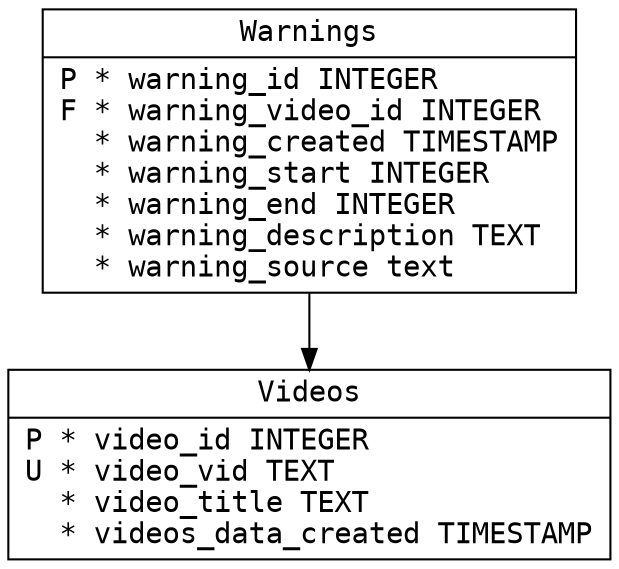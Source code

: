 digraph entity_relationships {
    fontname = "Bitstream Vera Sans";
    fontsize = 14;

    node [
        fontname = "Bitstream Vera Sans Mono"
            fontsize = 14
            shape = "record"
    ];

    Videos [
        label = "{Videos|P * video_id INTEGER\lU * video_vid TEXT\l\  * video_title TEXT\l\  * videos_data_created TIMESTAMP\l}"
    ];

    Warnings [
        label = "{Warnings|P * warning_id INTEGER\lF * warning_video_id INTEGER\l\  * warning_created TIMESTAMP\l\  * warning_start INTEGER\l\  * warning_end INTEGER\l\  * warning_description TEXT\l\  * warning_source text\l}"
    ]

    Warnings -> Videos;

}
